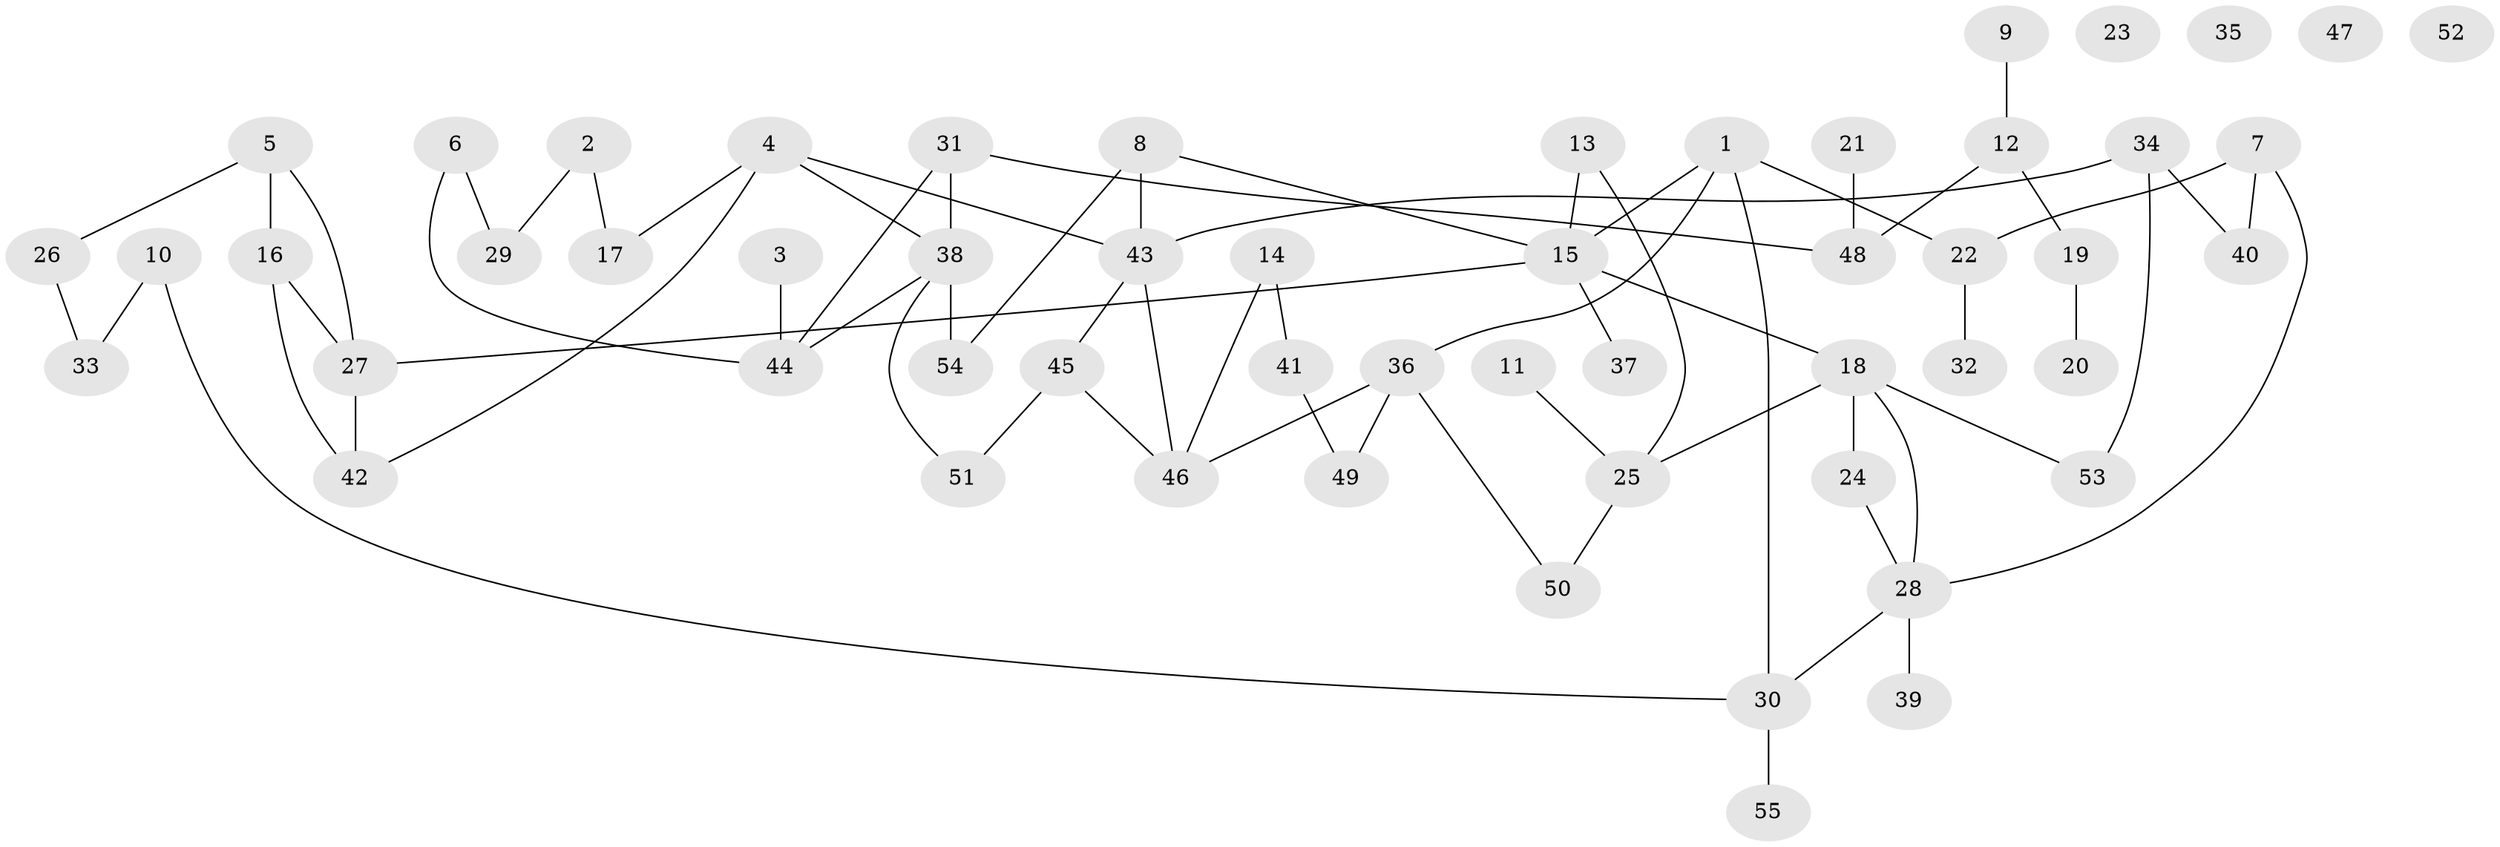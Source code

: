 // coarse degree distribution, {2: 0.3333333333333333, 3: 0.16666666666666666, 4: 0.2, 5: 0.06666666666666667, 6: 0.06666666666666667, 1: 0.16666666666666666}
// Generated by graph-tools (version 1.1) at 2025/48/03/04/25 22:48:30]
// undirected, 55 vertices, 68 edges
graph export_dot {
  node [color=gray90,style=filled];
  1;
  2;
  3;
  4;
  5;
  6;
  7;
  8;
  9;
  10;
  11;
  12;
  13;
  14;
  15;
  16;
  17;
  18;
  19;
  20;
  21;
  22;
  23;
  24;
  25;
  26;
  27;
  28;
  29;
  30;
  31;
  32;
  33;
  34;
  35;
  36;
  37;
  38;
  39;
  40;
  41;
  42;
  43;
  44;
  45;
  46;
  47;
  48;
  49;
  50;
  51;
  52;
  53;
  54;
  55;
  1 -- 15;
  1 -- 22;
  1 -- 30;
  1 -- 36;
  2 -- 17;
  2 -- 29;
  3 -- 44;
  4 -- 17;
  4 -- 38;
  4 -- 42;
  4 -- 43;
  5 -- 16;
  5 -- 26;
  5 -- 27;
  6 -- 29;
  6 -- 44;
  7 -- 22;
  7 -- 28;
  7 -- 40;
  8 -- 15;
  8 -- 43;
  8 -- 54;
  9 -- 12;
  10 -- 30;
  10 -- 33;
  11 -- 25;
  12 -- 19;
  12 -- 48;
  13 -- 15;
  13 -- 25;
  14 -- 41;
  14 -- 46;
  15 -- 18;
  15 -- 27;
  15 -- 37;
  16 -- 27;
  16 -- 42;
  18 -- 24;
  18 -- 25;
  18 -- 28;
  18 -- 53;
  19 -- 20;
  21 -- 48;
  22 -- 32;
  24 -- 28;
  25 -- 50;
  26 -- 33;
  27 -- 42;
  28 -- 30;
  28 -- 39;
  30 -- 55;
  31 -- 38;
  31 -- 44;
  31 -- 48;
  34 -- 40;
  34 -- 43;
  34 -- 53;
  36 -- 46;
  36 -- 49;
  36 -- 50;
  38 -- 44;
  38 -- 51;
  38 -- 54;
  41 -- 49;
  43 -- 45;
  43 -- 46;
  45 -- 46;
  45 -- 51;
}
